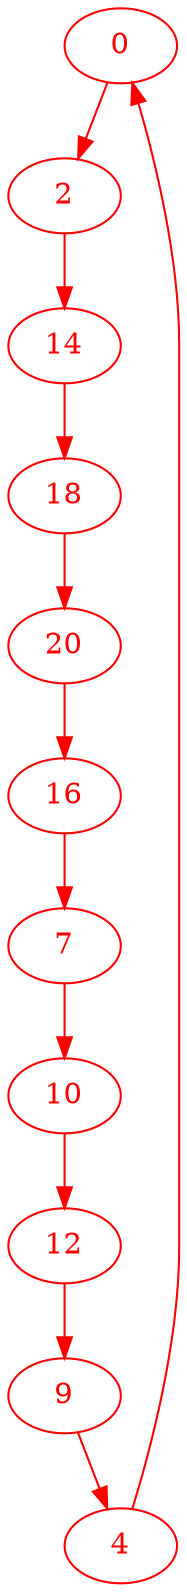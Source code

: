 digraph g{
node [color = red, fontcolor=red]; 0 2 4 7 9 10 12 14 16 18 20 ;
0 -> 2 [color=red] ;
2 -> 14 [color=red] ;
4 -> 0 [color=red] ;
7 -> 10 [color=red] ;
9 -> 4 [color=red] ;
10 -> 12 [color=red] ;
12 -> 9 [color=red] ;
14 -> 18 [color=red] ;
16 -> 7 [color=red] ;
18 -> 20 [color=red] ;
20 -> 16 [color=red] ;
}